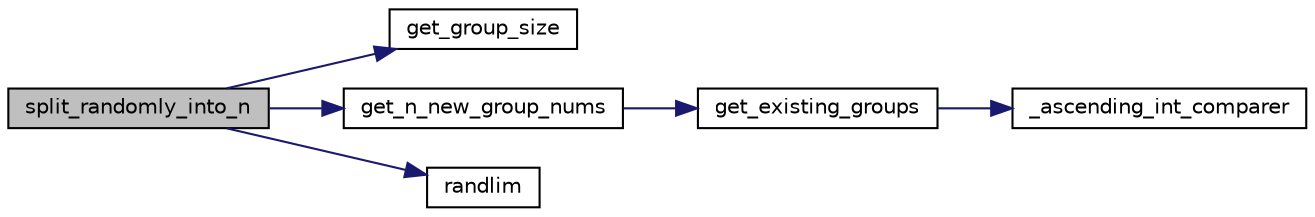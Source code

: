 digraph "split_randomly_into_n"
{
 // LATEX_PDF_SIZE
  edge [fontname="Helvetica",fontsize="10",labelfontname="Helvetica",labelfontsize="10"];
  node [fontname="Helvetica",fontsize="10",shape=record];
  rankdir="LR";
  Node1 [label="split_randomly_into_n",height=0.2,width=0.4,color="black", fillcolor="grey75", style="filled", fontcolor="black",tooltip="Allocate each member of the group to one of n groups with equal probability."];
  Node1 -> Node2 [color="midnightblue",fontsize="10",style="solid",fontname="Helvetica"];
  Node2 [label="get_group_size",height=0.2,width=0.4,color="black", fillcolor="white", style="filled",URL="$group__getters.html#gad6d2b66296cd80f5bfe303e06de7935c",tooltip="Function to count the number of genotypes that currently belong to the specified group."];
  Node1 -> Node3 [color="midnightblue",fontsize="10",style="solid",fontname="Helvetica"];
  Node3 [label="get_n_new_group_nums",height=0.2,width=0.4,color="black", fillcolor="white", style="filled",URL="$group__supporters.html#ga71dbb7fd0d0317d24aa06b6bbb472367",tooltip="Function to identify the next n sequential integers that do not identify a group that currently has m..."];
  Node3 -> Node4 [color="midnightblue",fontsize="10",style="solid",fontname="Helvetica"];
  Node4 [label="get_existing_groups",height=0.2,width=0.4,color="black", fillcolor="white", style="filled",URL="$group__getters.html#ga9e5a5fb63d74d84617d91d4ae9acf1ee",tooltip="Identify every group number that currently has members."];
  Node4 -> Node5 [color="midnightblue",fontsize="10",style="solid",fontname="Helvetica"];
  Node5 [label="_ascending_int_comparer",height=0.2,width=0.4,color="black", fillcolor="white", style="filled",URL="$group__supporters.html#gadae2e9f7e1061cb20426ba2333b7629b",tooltip="Comparator function for qsort."];
  Node1 -> Node6 [color="midnightblue",fontsize="10",style="solid",fontname="Helvetica"];
  Node6 [label="randlim",height=0.2,width=0.4,color="black", fillcolor="white", style="filled",URL="$group__maths.html#ga89e066191f12e056cebb8d2cd74a2a29",tooltip="Generate an integer randomly between 0 and limit inclusive."];
}
